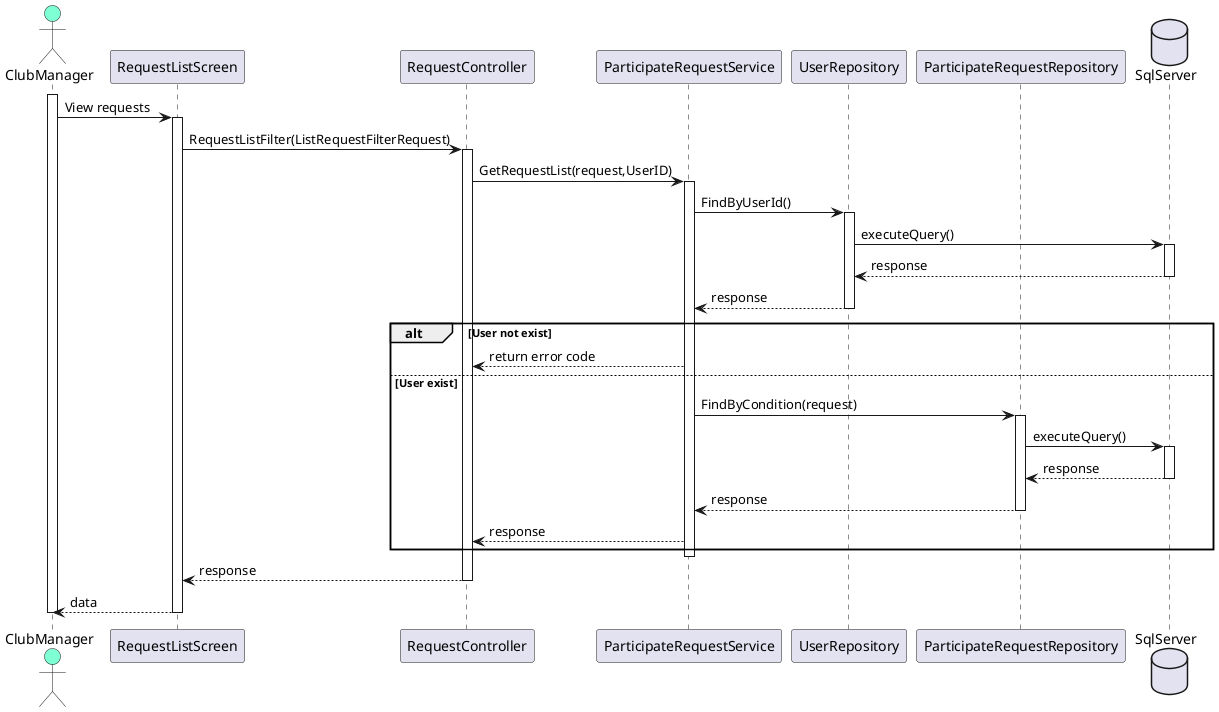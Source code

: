 @startuml Request List 
actor ClubManager #Aquamarine
participant RequestListScreen
participant RequestController
participant ParticipateRequestService
participant  UserRepository
participant ParticipateRequestRepository
database SqlServer

activate ClubManager
    ClubManager -> RequestListScreen: View requests
    activate RequestListScreen
        RequestListScreen -> RequestController: RequestListFilter(ListRequestFilterRequest)
        activate RequestController
            RequestController -> ParticipateRequestService : GetRequestList(request,UserID)
            activate ParticipateRequestService
                ParticipateRequestService -> UserRepository: FindByUserId()
                activate UserRepository
                    UserRepository -> SqlServer: executeQuery()
                    activate SqlServer
                        SqlServer --> UserRepository: response
                    deactivate SqlServer
                    UserRepository --> ParticipateRequestService: response
                deactivate UserRepository
                alt User not exist 
                    ParticipateRequestService --> RequestController: return error code
                else User exist 
                    ParticipateRequestService -> ParticipateRequestRepository: FindByCondition(request)
                    activate ParticipateRequestRepository
                        ParticipateRequestRepository -> SqlServer: executeQuery()
                            activate SqlServer
                                SqlServer --> ParticipateRequestRepository: response
                            deactivate SqlServer
                        ParticipateRequestRepository --> ParticipateRequestService: response
                    deactivate ParticipateRequestRepository
                    ParticipateRequestService --> RequestController: response
                end 
            deactivate ParticipateRequestService
            RequestController --> RequestListScreen: response
        deactivate RequestController
        RequestListScreen --> ClubManager: data
    deactivate RequestListScreen
deactivate ClubManager
@enduml